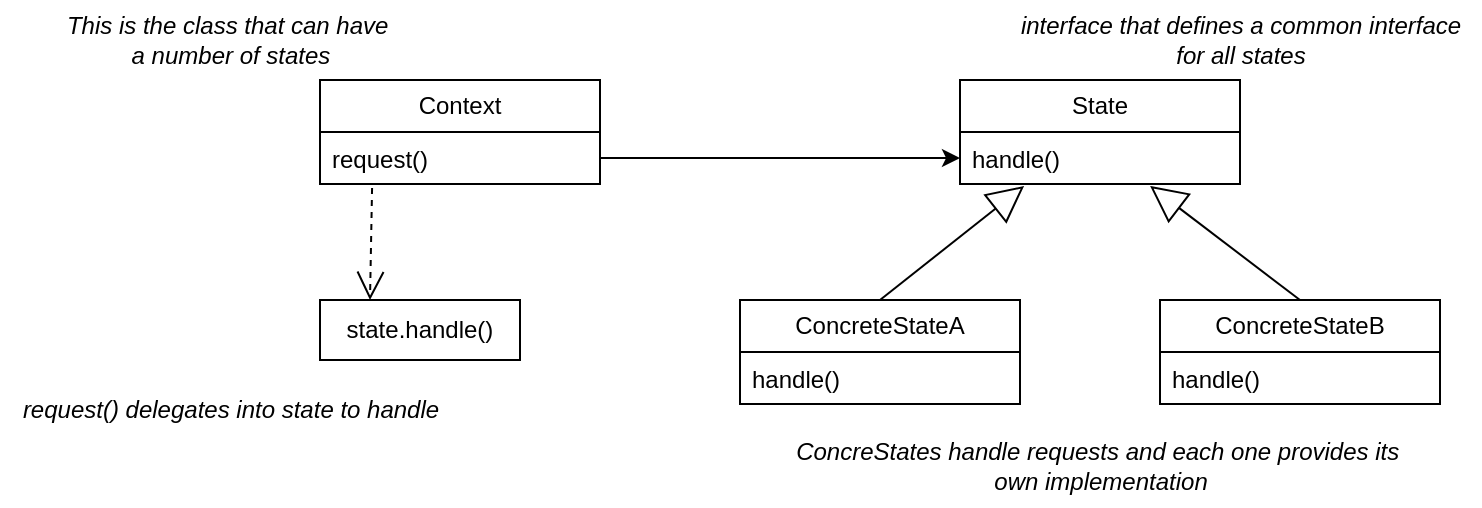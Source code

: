 <mxfile version="24.4.4" type="device">
  <diagram name="Página-1" id="sHM-BnMD2kcZ-iArumvw">
    <mxGraphModel dx="2261" dy="738" grid="1" gridSize="10" guides="1" tooltips="1" connect="1" arrows="1" fold="1" page="1" pageScale="1" pageWidth="827" pageHeight="1169" math="0" shadow="0">
      <root>
        <mxCell id="0" />
        <mxCell id="1" parent="0" />
        <mxCell id="G8rXo7w5sVRkfKGEZXY8-1" value="Context" style="swimlane;fontStyle=0;childLayout=stackLayout;horizontal=1;startSize=26;fillColor=none;horizontalStack=0;resizeParent=1;resizeParentMax=0;resizeLast=0;collapsible=1;marginBottom=0;whiteSpace=wrap;html=1;" vertex="1" parent="1">
          <mxGeometry x="50" y="120" width="140" height="52" as="geometry" />
        </mxCell>
        <mxCell id="G8rXo7w5sVRkfKGEZXY8-2" value="request()" style="text;strokeColor=none;fillColor=none;align=left;verticalAlign=top;spacingLeft=4;spacingRight=4;overflow=hidden;rotatable=0;points=[[0,0.5],[1,0.5]];portConstraint=eastwest;whiteSpace=wrap;html=1;" vertex="1" parent="G8rXo7w5sVRkfKGEZXY8-1">
          <mxGeometry y="26" width="140" height="26" as="geometry" />
        </mxCell>
        <mxCell id="G8rXo7w5sVRkfKGEZXY8-5" value="&lt;i&gt;This is the class that can have&amp;nbsp;&lt;/i&gt;&lt;div&gt;&lt;i&gt;a number of states&lt;/i&gt;&lt;/div&gt;" style="text;html=1;align=center;verticalAlign=middle;resizable=0;points=[];autosize=1;strokeColor=none;fillColor=none;" vertex="1" parent="1">
          <mxGeometry x="-90" y="80" width="190" height="40" as="geometry" />
        </mxCell>
        <mxCell id="G8rXo7w5sVRkfKGEZXY8-6" value="State" style="swimlane;fontStyle=0;childLayout=stackLayout;horizontal=1;startSize=26;fillColor=none;horizontalStack=0;resizeParent=1;resizeParentMax=0;resizeLast=0;collapsible=1;marginBottom=0;whiteSpace=wrap;html=1;" vertex="1" parent="1">
          <mxGeometry x="370" y="120" width="140" height="52" as="geometry" />
        </mxCell>
        <mxCell id="G8rXo7w5sVRkfKGEZXY8-7" value="handle()" style="text;strokeColor=none;fillColor=none;align=left;verticalAlign=top;spacingLeft=4;spacingRight=4;overflow=hidden;rotatable=0;points=[[0,0.5],[1,0.5]];portConstraint=eastwest;whiteSpace=wrap;html=1;" vertex="1" parent="G8rXo7w5sVRkfKGEZXY8-6">
          <mxGeometry y="26" width="140" height="26" as="geometry" />
        </mxCell>
        <mxCell id="G8rXo7w5sVRkfKGEZXY8-8" value="&lt;i&gt;interface that defines a common interface&lt;/i&gt;&lt;div&gt;&lt;i&gt;for all states&lt;/i&gt;&lt;/div&gt;" style="text;html=1;align=center;verticalAlign=middle;resizable=0;points=[];autosize=1;strokeColor=none;fillColor=none;" vertex="1" parent="1">
          <mxGeometry x="390" y="80" width="240" height="40" as="geometry" />
        </mxCell>
        <mxCell id="G8rXo7w5sVRkfKGEZXY8-9" value="ConcreteStateB" style="swimlane;fontStyle=0;childLayout=stackLayout;horizontal=1;startSize=26;fillColor=none;horizontalStack=0;resizeParent=1;resizeParentMax=0;resizeLast=0;collapsible=1;marginBottom=0;whiteSpace=wrap;html=1;" vertex="1" parent="1">
          <mxGeometry x="470" y="230" width="140" height="52" as="geometry" />
        </mxCell>
        <mxCell id="G8rXo7w5sVRkfKGEZXY8-10" value="handle()" style="text;strokeColor=none;fillColor=none;align=left;verticalAlign=top;spacingLeft=4;spacingRight=4;overflow=hidden;rotatable=0;points=[[0,0.5],[1,0.5]];portConstraint=eastwest;whiteSpace=wrap;html=1;" vertex="1" parent="G8rXo7w5sVRkfKGEZXY8-9">
          <mxGeometry y="26" width="140" height="26" as="geometry" />
        </mxCell>
        <mxCell id="G8rXo7w5sVRkfKGEZXY8-11" value="ConcreteStateA" style="swimlane;fontStyle=0;childLayout=stackLayout;horizontal=1;startSize=26;fillColor=none;horizontalStack=0;resizeParent=1;resizeParentMax=0;resizeLast=0;collapsible=1;marginBottom=0;whiteSpace=wrap;html=1;" vertex="1" parent="1">
          <mxGeometry x="260" y="230" width="140" height="52" as="geometry" />
        </mxCell>
        <mxCell id="G8rXo7w5sVRkfKGEZXY8-12" value="handle()" style="text;strokeColor=none;fillColor=none;align=left;verticalAlign=top;spacingLeft=4;spacingRight=4;overflow=hidden;rotatable=0;points=[[0,0.5],[1,0.5]];portConstraint=eastwest;whiteSpace=wrap;html=1;" vertex="1" parent="G8rXo7w5sVRkfKGEZXY8-11">
          <mxGeometry y="26" width="140" height="26" as="geometry" />
        </mxCell>
        <mxCell id="G8rXo7w5sVRkfKGEZXY8-13" value="state.handle()" style="whiteSpace=wrap;html=1;" vertex="1" parent="1">
          <mxGeometry x="50" y="230" width="100" height="30" as="geometry" />
        </mxCell>
        <mxCell id="G8rXo7w5sVRkfKGEZXY8-14" value="&lt;i&gt;request() delegates into state to handle&lt;/i&gt;" style="text;html=1;align=center;verticalAlign=middle;resizable=0;points=[];autosize=1;strokeColor=none;fillColor=none;" vertex="1" parent="1">
          <mxGeometry x="-110" y="270" width="230" height="30" as="geometry" />
        </mxCell>
        <mxCell id="G8rXo7w5sVRkfKGEZXY8-17" value="" style="endArrow=open;endSize=12;dashed=1;html=1;rounded=0;exitX=0.186;exitY=1.077;exitDx=0;exitDy=0;exitPerimeter=0;entryX=0.25;entryY=0;entryDx=0;entryDy=0;" edge="1" parent="1" source="G8rXo7w5sVRkfKGEZXY8-2" target="G8rXo7w5sVRkfKGEZXY8-13">
          <mxGeometry width="160" relative="1" as="geometry">
            <mxPoint x="110" y="370" as="sourcePoint" />
            <mxPoint x="270" y="370" as="targetPoint" />
          </mxGeometry>
        </mxCell>
        <mxCell id="G8rXo7w5sVRkfKGEZXY8-18" style="edgeStyle=orthogonalEdgeStyle;rounded=0;orthogonalLoop=1;jettySize=auto;html=1;entryX=0;entryY=0.5;entryDx=0;entryDy=0;" edge="1" parent="1" source="G8rXo7w5sVRkfKGEZXY8-2" target="G8rXo7w5sVRkfKGEZXY8-7">
          <mxGeometry relative="1" as="geometry" />
        </mxCell>
        <mxCell id="G8rXo7w5sVRkfKGEZXY8-19" value="&lt;div&gt;&lt;br&gt;&lt;/div&gt;" style="endArrow=block;endSize=16;endFill=0;html=1;rounded=0;entryX=0.229;entryY=1.038;entryDx=0;entryDy=0;entryPerimeter=0;exitX=0.5;exitY=0;exitDx=0;exitDy=0;" edge="1" parent="1" source="G8rXo7w5sVRkfKGEZXY8-11" target="G8rXo7w5sVRkfKGEZXY8-7">
          <mxGeometry width="160" relative="1" as="geometry">
            <mxPoint x="280" y="320" as="sourcePoint" />
            <mxPoint x="440" y="320" as="targetPoint" />
          </mxGeometry>
        </mxCell>
        <mxCell id="G8rXo7w5sVRkfKGEZXY8-20" value="&lt;div&gt;&lt;br&gt;&lt;/div&gt;" style="endArrow=block;endSize=16;endFill=0;html=1;rounded=0;entryX=0.679;entryY=1.038;entryDx=0;entryDy=0;entryPerimeter=0;exitX=0.5;exitY=0;exitDx=0;exitDy=0;" edge="1" parent="1" source="G8rXo7w5sVRkfKGEZXY8-9" target="G8rXo7w5sVRkfKGEZXY8-7">
          <mxGeometry width="160" relative="1" as="geometry">
            <mxPoint x="260" y="390" as="sourcePoint" />
            <mxPoint x="420" y="390" as="targetPoint" />
          </mxGeometry>
        </mxCell>
        <mxCell id="G8rXo7w5sVRkfKGEZXY8-21" value="&lt;i&gt;ConcreStates handle requests and each one provides its&amp;nbsp;&lt;/i&gt;&lt;div&gt;&lt;i&gt;own implementation&lt;/i&gt;&lt;/div&gt;" style="text;html=1;align=center;verticalAlign=middle;resizable=0;points=[];autosize=1;strokeColor=none;fillColor=none;" vertex="1" parent="1">
          <mxGeometry x="275" y="293" width="330" height="40" as="geometry" />
        </mxCell>
      </root>
    </mxGraphModel>
  </diagram>
</mxfile>
